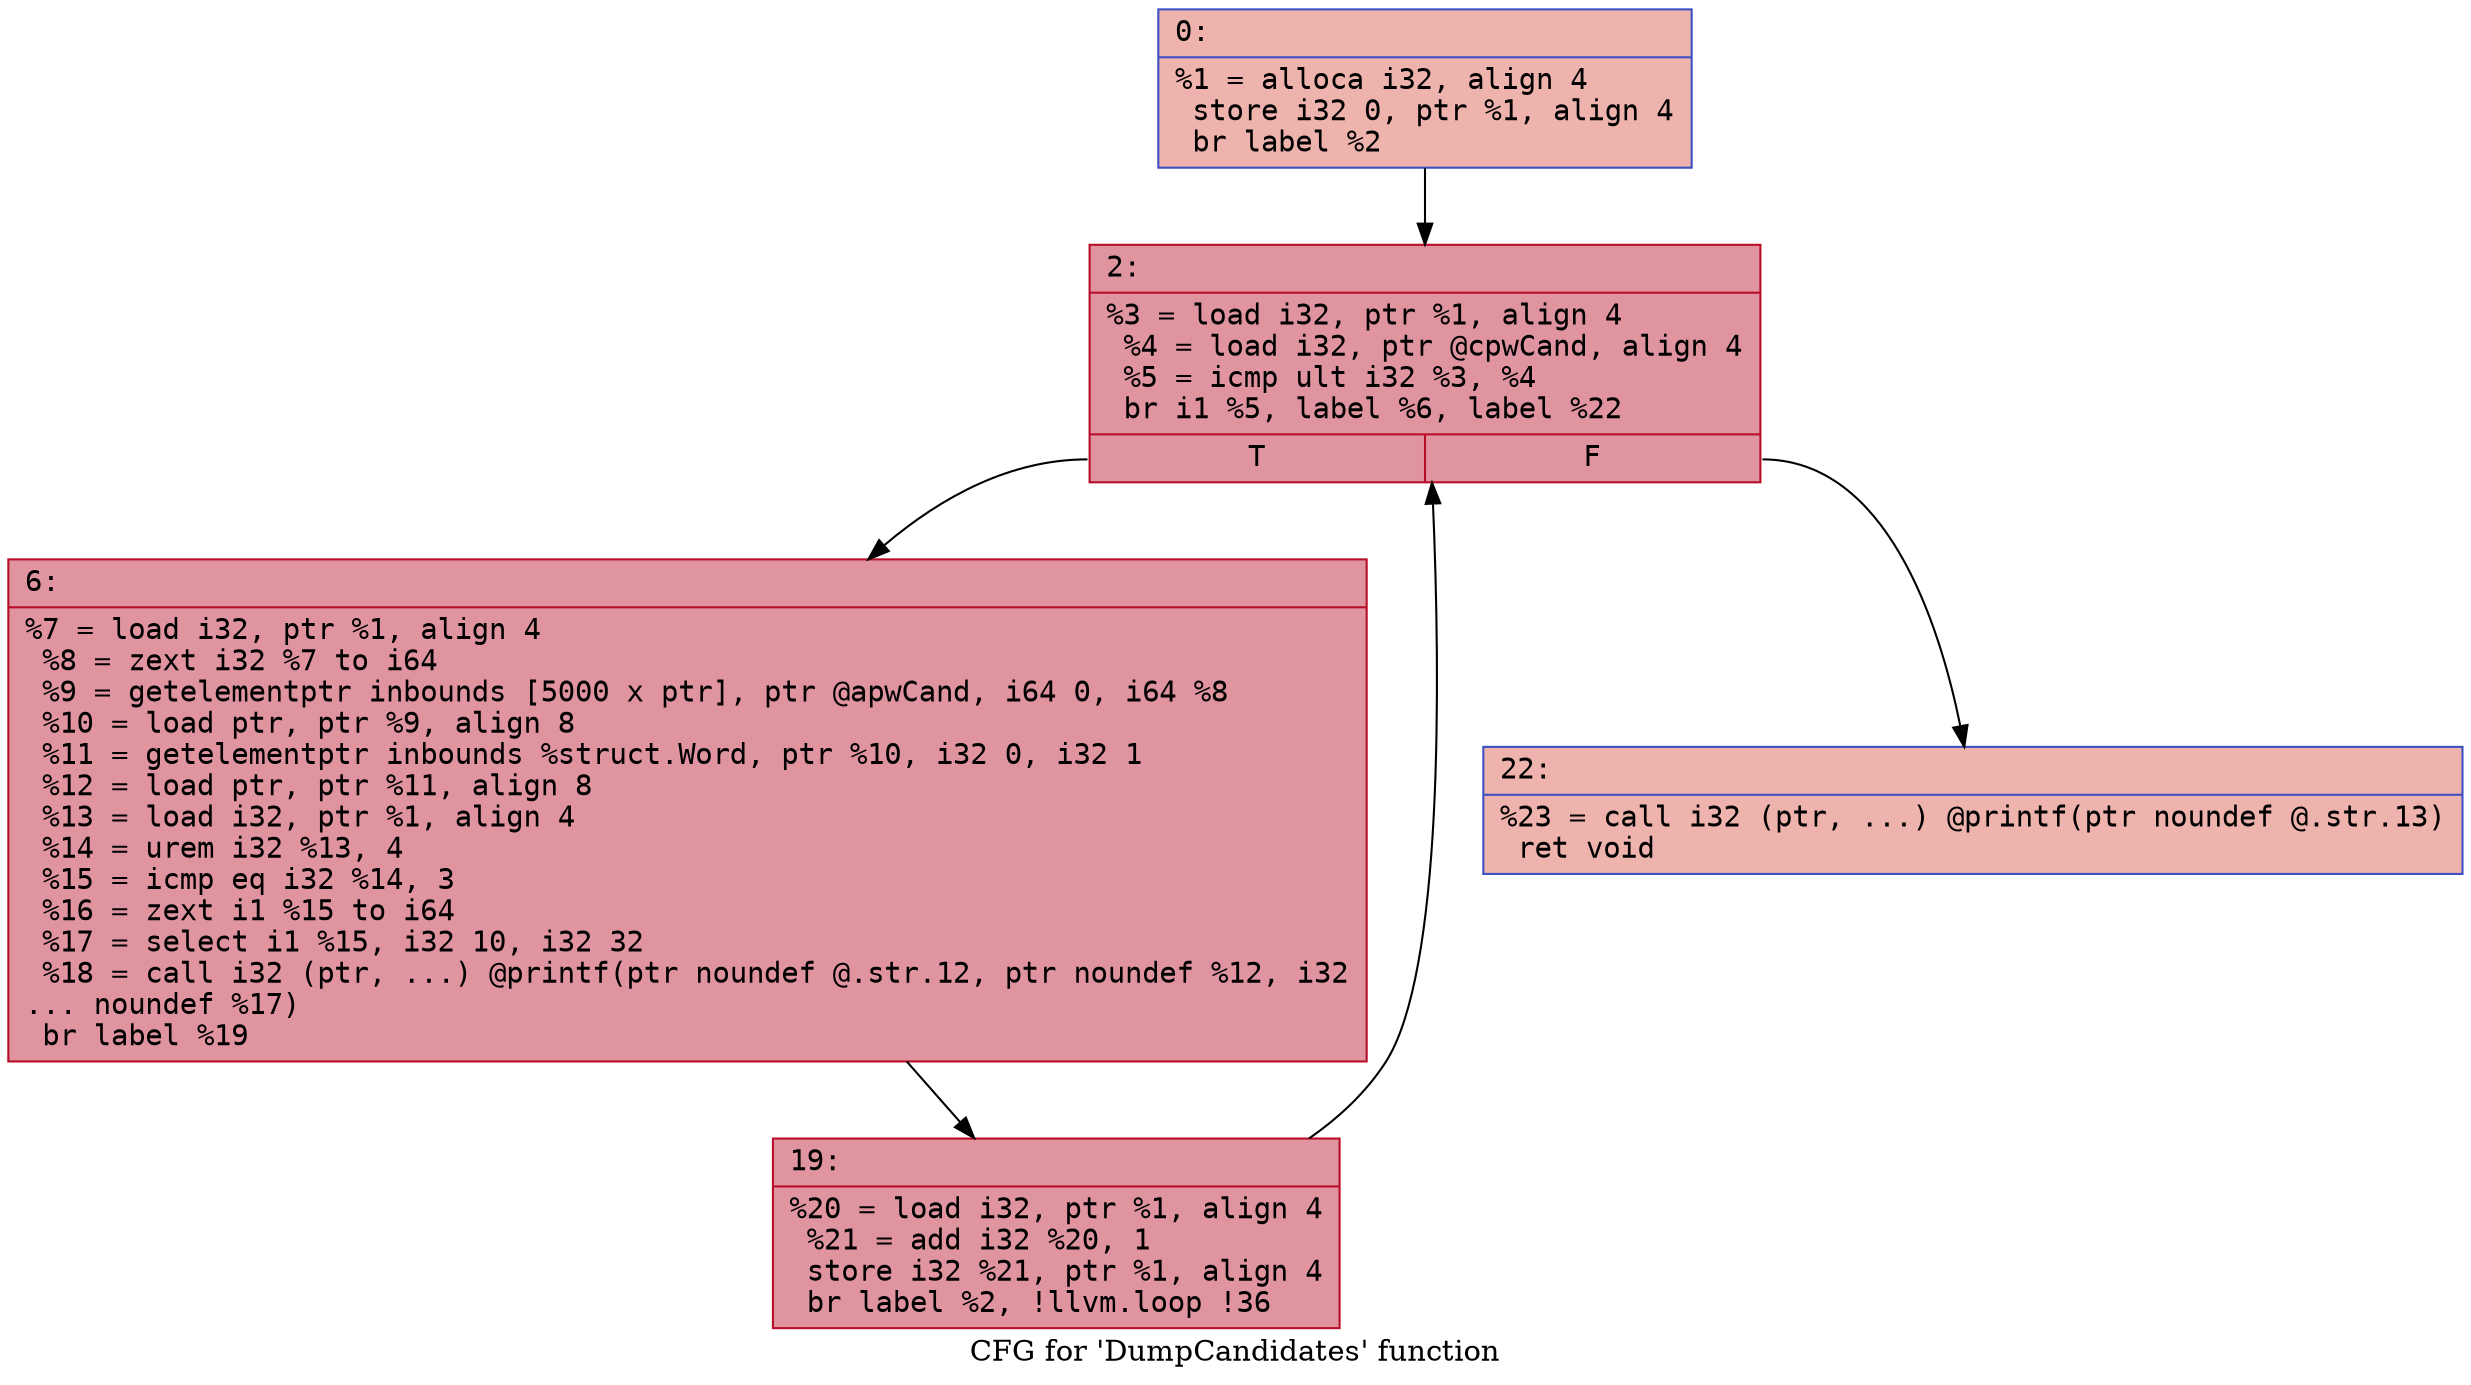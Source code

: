 digraph "CFG for 'DumpCandidates' function" {
	label="CFG for 'DumpCandidates' function";

	Node0x56107a8390c0 [shape=record,color="#3d50c3ff", style=filled, fillcolor="#d6524470" fontname="Courier",label="{0:\l|  %1 = alloca i32, align 4\l  store i32 0, ptr %1, align 4\l  br label %2\l}"];
	Node0x56107a8390c0 -> Node0x56107a829e00[tooltip="0 -> 2\nProbability 100.00%" ];
	Node0x56107a829e00 [shape=record,color="#b70d28ff", style=filled, fillcolor="#b70d2870" fontname="Courier",label="{2:\l|  %3 = load i32, ptr %1, align 4\l  %4 = load i32, ptr @cpwCand, align 4\l  %5 = icmp ult i32 %3, %4\l  br i1 %5, label %6, label %22\l|{<s0>T|<s1>F}}"];
	Node0x56107a829e00:s0 -> Node0x56107a83b3c0[tooltip="2 -> 6\nProbability 96.88%" ];
	Node0x56107a829e00:s1 -> Node0x56107a83b460[tooltip="2 -> 22\nProbability 3.12%" ];
	Node0x56107a83b3c0 [shape=record,color="#b70d28ff", style=filled, fillcolor="#b70d2870" fontname="Courier",label="{6:\l|  %7 = load i32, ptr %1, align 4\l  %8 = zext i32 %7 to i64\l  %9 = getelementptr inbounds [5000 x ptr], ptr @apwCand, i64 0, i64 %8\l  %10 = load ptr, ptr %9, align 8\l  %11 = getelementptr inbounds %struct.Word, ptr %10, i32 0, i32 1\l  %12 = load ptr, ptr %11, align 8\l  %13 = load i32, ptr %1, align 4\l  %14 = urem i32 %13, 4\l  %15 = icmp eq i32 %14, 3\l  %16 = zext i1 %15 to i64\l  %17 = select i1 %15, i32 10, i32 32\l  %18 = call i32 (ptr, ...) @printf(ptr noundef @.str.12, ptr noundef %12, i32\l... noundef %17)\l  br label %19\l}"];
	Node0x56107a83b3c0 -> Node0x56107a83b410[tooltip="6 -> 19\nProbability 100.00%" ];
	Node0x56107a83b410 [shape=record,color="#b70d28ff", style=filled, fillcolor="#b70d2870" fontname="Courier",label="{19:\l|  %20 = load i32, ptr %1, align 4\l  %21 = add i32 %20, 1\l  store i32 %21, ptr %1, align 4\l  br label %2, !llvm.loop !36\l}"];
	Node0x56107a83b410 -> Node0x56107a829e00[tooltip="19 -> 2\nProbability 100.00%" ];
	Node0x56107a83b460 [shape=record,color="#3d50c3ff", style=filled, fillcolor="#d6524470" fontname="Courier",label="{22:\l|  %23 = call i32 (ptr, ...) @printf(ptr noundef @.str.13)\l  ret void\l}"];
}
